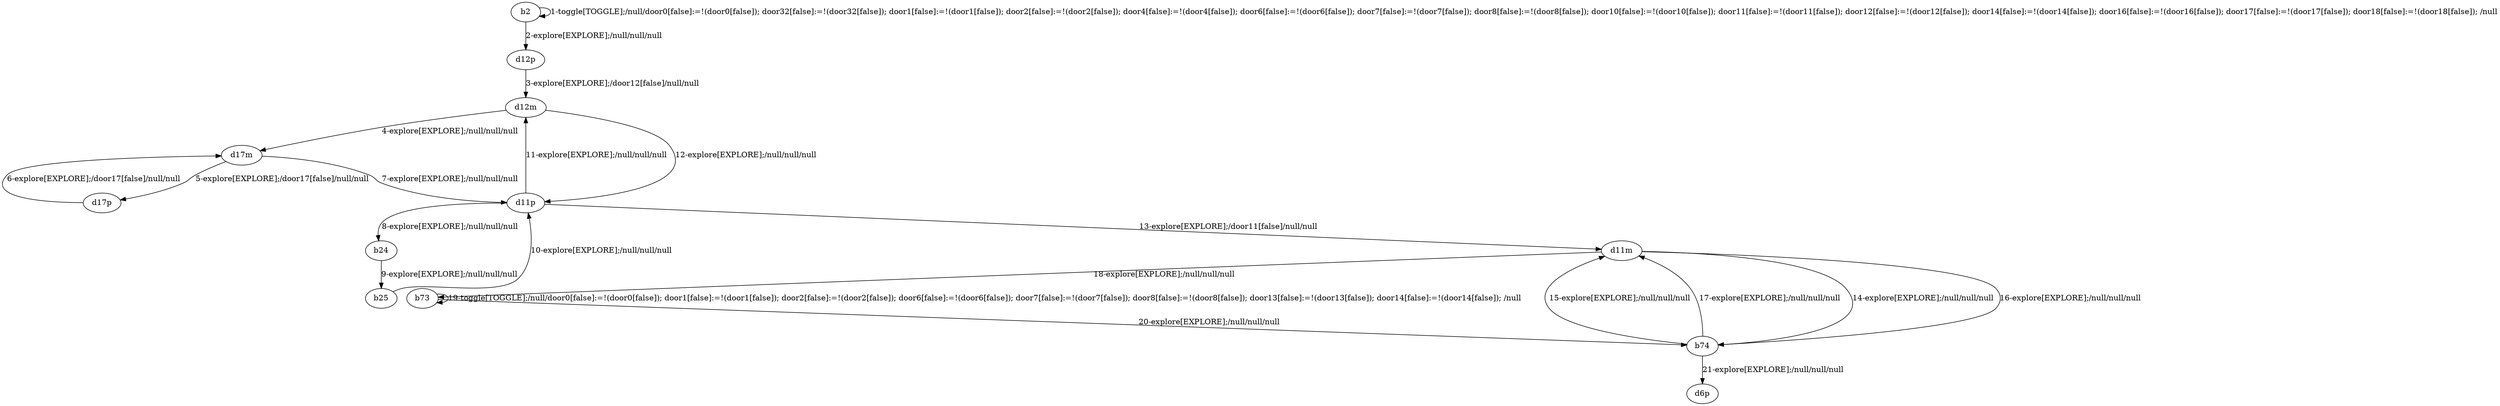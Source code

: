# Total number of goals covered by this test: 1
# b73 --> b74

digraph g {
"b2" -> "b2" [label = "1-toggle[TOGGLE];/null/door0[false]:=!(door0[false]); door32[false]:=!(door32[false]); door1[false]:=!(door1[false]); door2[false]:=!(door2[false]); door4[false]:=!(door4[false]); door6[false]:=!(door6[false]); door7[false]:=!(door7[false]); door8[false]:=!(door8[false]); door10[false]:=!(door10[false]); door11[false]:=!(door11[false]); door12[false]:=!(door12[false]); door14[false]:=!(door14[false]); door16[false]:=!(door16[false]); door17[false]:=!(door17[false]); door18[false]:=!(door18[false]); /null"];
"b2" -> "d12p" [label = "2-explore[EXPLORE];/null/null/null"];
"d12p" -> "d12m" [label = "3-explore[EXPLORE];/door12[false]/null/null"];
"d12m" -> "d17m" [label = "4-explore[EXPLORE];/null/null/null"];
"d17m" -> "d17p" [label = "5-explore[EXPLORE];/door17[false]/null/null"];
"d17p" -> "d17m" [label = "6-explore[EXPLORE];/door17[false]/null/null"];
"d17m" -> "d11p" [label = "7-explore[EXPLORE];/null/null/null"];
"d11p" -> "b24" [label = "8-explore[EXPLORE];/null/null/null"];
"b24" -> "b25" [label = "9-explore[EXPLORE];/null/null/null"];
"b25" -> "d11p" [label = "10-explore[EXPLORE];/null/null/null"];
"d11p" -> "d12m" [label = "11-explore[EXPLORE];/null/null/null"];
"d12m" -> "d11p" [label = "12-explore[EXPLORE];/null/null/null"];
"d11p" -> "d11m" [label = "13-explore[EXPLORE];/door11[false]/null/null"];
"d11m" -> "b74" [label = "14-explore[EXPLORE];/null/null/null"];
"b74" -> "d11m" [label = "15-explore[EXPLORE];/null/null/null"];
"d11m" -> "b74" [label = "16-explore[EXPLORE];/null/null/null"];
"b74" -> "d11m" [label = "17-explore[EXPLORE];/null/null/null"];
"d11m" -> "b73" [label = "18-explore[EXPLORE];/null/null/null"];
"b73" -> "b73" [label = "19-toggle[TOGGLE];/null/door0[false]:=!(door0[false]); door1[false]:=!(door1[false]); door2[false]:=!(door2[false]); door6[false]:=!(door6[false]); door7[false]:=!(door7[false]); door8[false]:=!(door8[false]); door13[false]:=!(door13[false]); door14[false]:=!(door14[false]); /null"];
"b73" -> "b74" [label = "20-explore[EXPLORE];/null/null/null"];
"b74" -> "d6p" [label = "21-explore[EXPLORE];/null/null/null"];
}